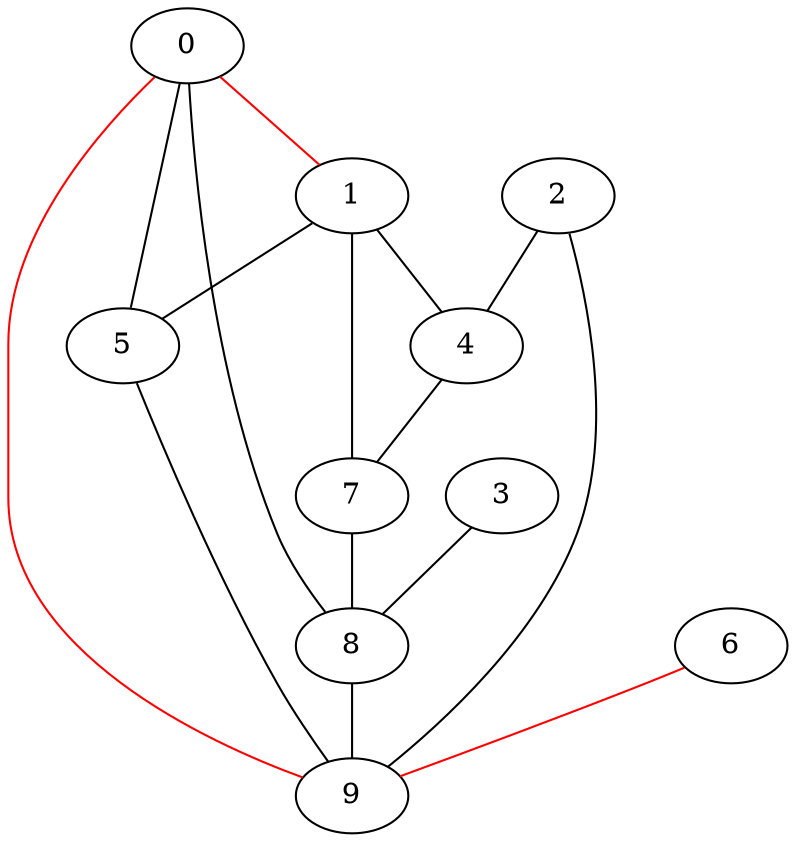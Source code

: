 graph one {
      0 -- 1 [color=red] ;
      0 -- 5 ;
      0 -- 8 ;
      0 -- 9 [color=red] ;
      1 -- 4 ;
      1 -- 5 ;
      1 -- 7 ;
      2 -- 4 ;
      2 -- 9 ;
      3 -- 8 ;
      4 -- 7 ;
      5 -- 9 ;
      6 -- 9 [color=red] ;
      7 -- 8 ;
      8 -- 9 ;
      9 
}